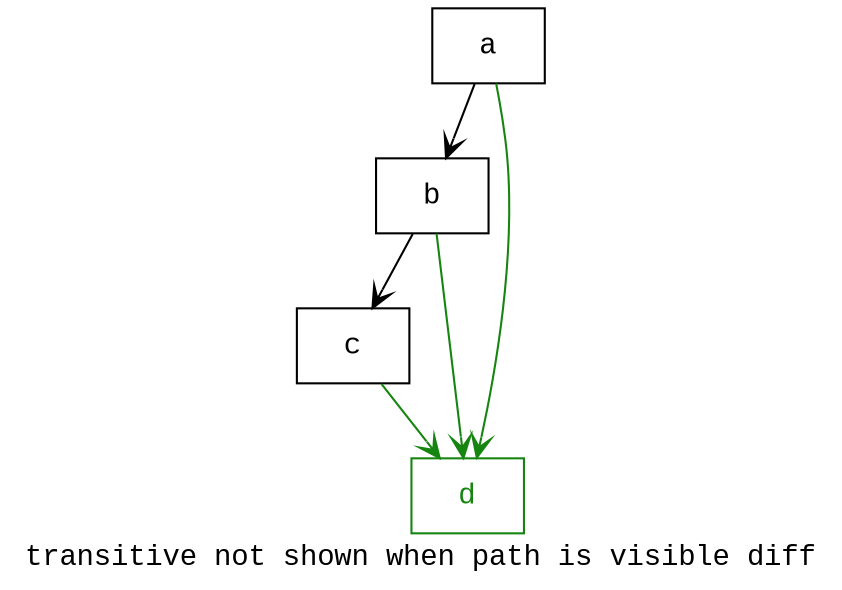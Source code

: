 digraph D {
    tooltip="transitive not shown when path is visible diff";
    label="transitive not shown when path is visible diff";
    bgcolor="#ffffff";
    fontcolor="#000000";
    fontname="Courier New";
    
    node1 [color="#000000",fontcolor="#000000",fontname="Courier New",shape="rectangle",tooltip="a",label="a"]
    
    node2 [color="#000000",fontcolor="#000000",fontname="Courier New",shape="rectangle",tooltip="b",label="b"]
    
    node3 [color="#000000",fontcolor="#000000",fontname="Courier New",shape="rectangle",tooltip="c",label="c"]
    
    node4 [color="#158510",fontcolor="#158510",fontname="Courier New",shape="rectangle",tooltip="d",label="d"]
    
    node1 -> node2 [arrowhead="vee",color="#000000",tooltip="a\n   ->\nb",]
    node1 -> node4 [arrowhead="vee",color="#158510",tooltip="a\n   ->\nd",]
    node2 -> node3 [arrowhead="vee",color="#000000",tooltip="b\n   ->\nc",]
    node2 -> node4 [arrowhead="vee",color="#158510",tooltip="b\n   ->\nd",]
    node3 -> node4 [arrowhead="vee",color="#158510",tooltip="c\n   ->\nd",]
}
